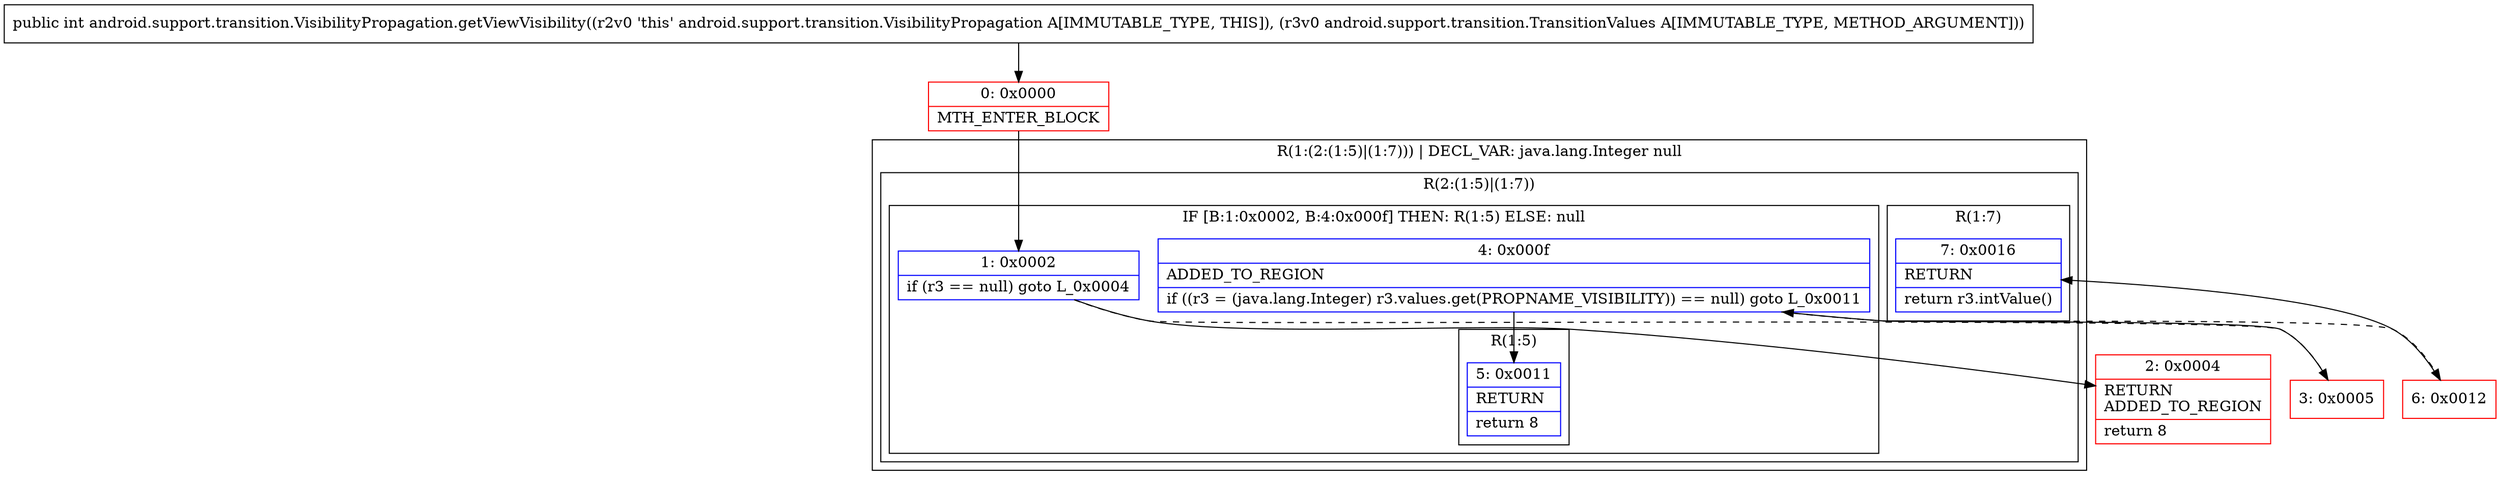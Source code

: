 digraph "CFG forandroid.support.transition.VisibilityPropagation.getViewVisibility(Landroid\/support\/transition\/TransitionValues;)I" {
subgraph cluster_Region_564089288 {
label = "R(1:(2:(1:5)|(1:7))) | DECL_VAR: java.lang.Integer null\l";
node [shape=record,color=blue];
subgraph cluster_Region_1520913269 {
label = "R(2:(1:5)|(1:7))";
node [shape=record,color=blue];
subgraph cluster_IfRegion_715557365 {
label = "IF [B:1:0x0002, B:4:0x000f] THEN: R(1:5) ELSE: null";
node [shape=record,color=blue];
Node_1 [shape=record,label="{1\:\ 0x0002|if (r3 == null) goto L_0x0004\l}"];
Node_4 [shape=record,label="{4\:\ 0x000f|ADDED_TO_REGION\l|if ((r3 = (java.lang.Integer) r3.values.get(PROPNAME_VISIBILITY)) == null) goto L_0x0011\l}"];
subgraph cluster_Region_116364762 {
label = "R(1:5)";
node [shape=record,color=blue];
Node_5 [shape=record,label="{5\:\ 0x0011|RETURN\l|return 8\l}"];
}
}
subgraph cluster_Region_1562740190 {
label = "R(1:7)";
node [shape=record,color=blue];
Node_7 [shape=record,label="{7\:\ 0x0016|RETURN\l|return r3.intValue()\l}"];
}
}
}
Node_0 [shape=record,color=red,label="{0\:\ 0x0000|MTH_ENTER_BLOCK\l}"];
Node_2 [shape=record,color=red,label="{2\:\ 0x0004|RETURN\lADDED_TO_REGION\l|return 8\l}"];
Node_3 [shape=record,color=red,label="{3\:\ 0x0005}"];
Node_6 [shape=record,color=red,label="{6\:\ 0x0012}"];
MethodNode[shape=record,label="{public int android.support.transition.VisibilityPropagation.getViewVisibility((r2v0 'this' android.support.transition.VisibilityPropagation A[IMMUTABLE_TYPE, THIS]), (r3v0 android.support.transition.TransitionValues A[IMMUTABLE_TYPE, METHOD_ARGUMENT])) }"];
MethodNode -> Node_0;
Node_1 -> Node_2;
Node_1 -> Node_3[style=dashed];
Node_4 -> Node_5;
Node_4 -> Node_6[style=dashed];
Node_0 -> Node_1;
Node_3 -> Node_4;
Node_6 -> Node_7;
}

